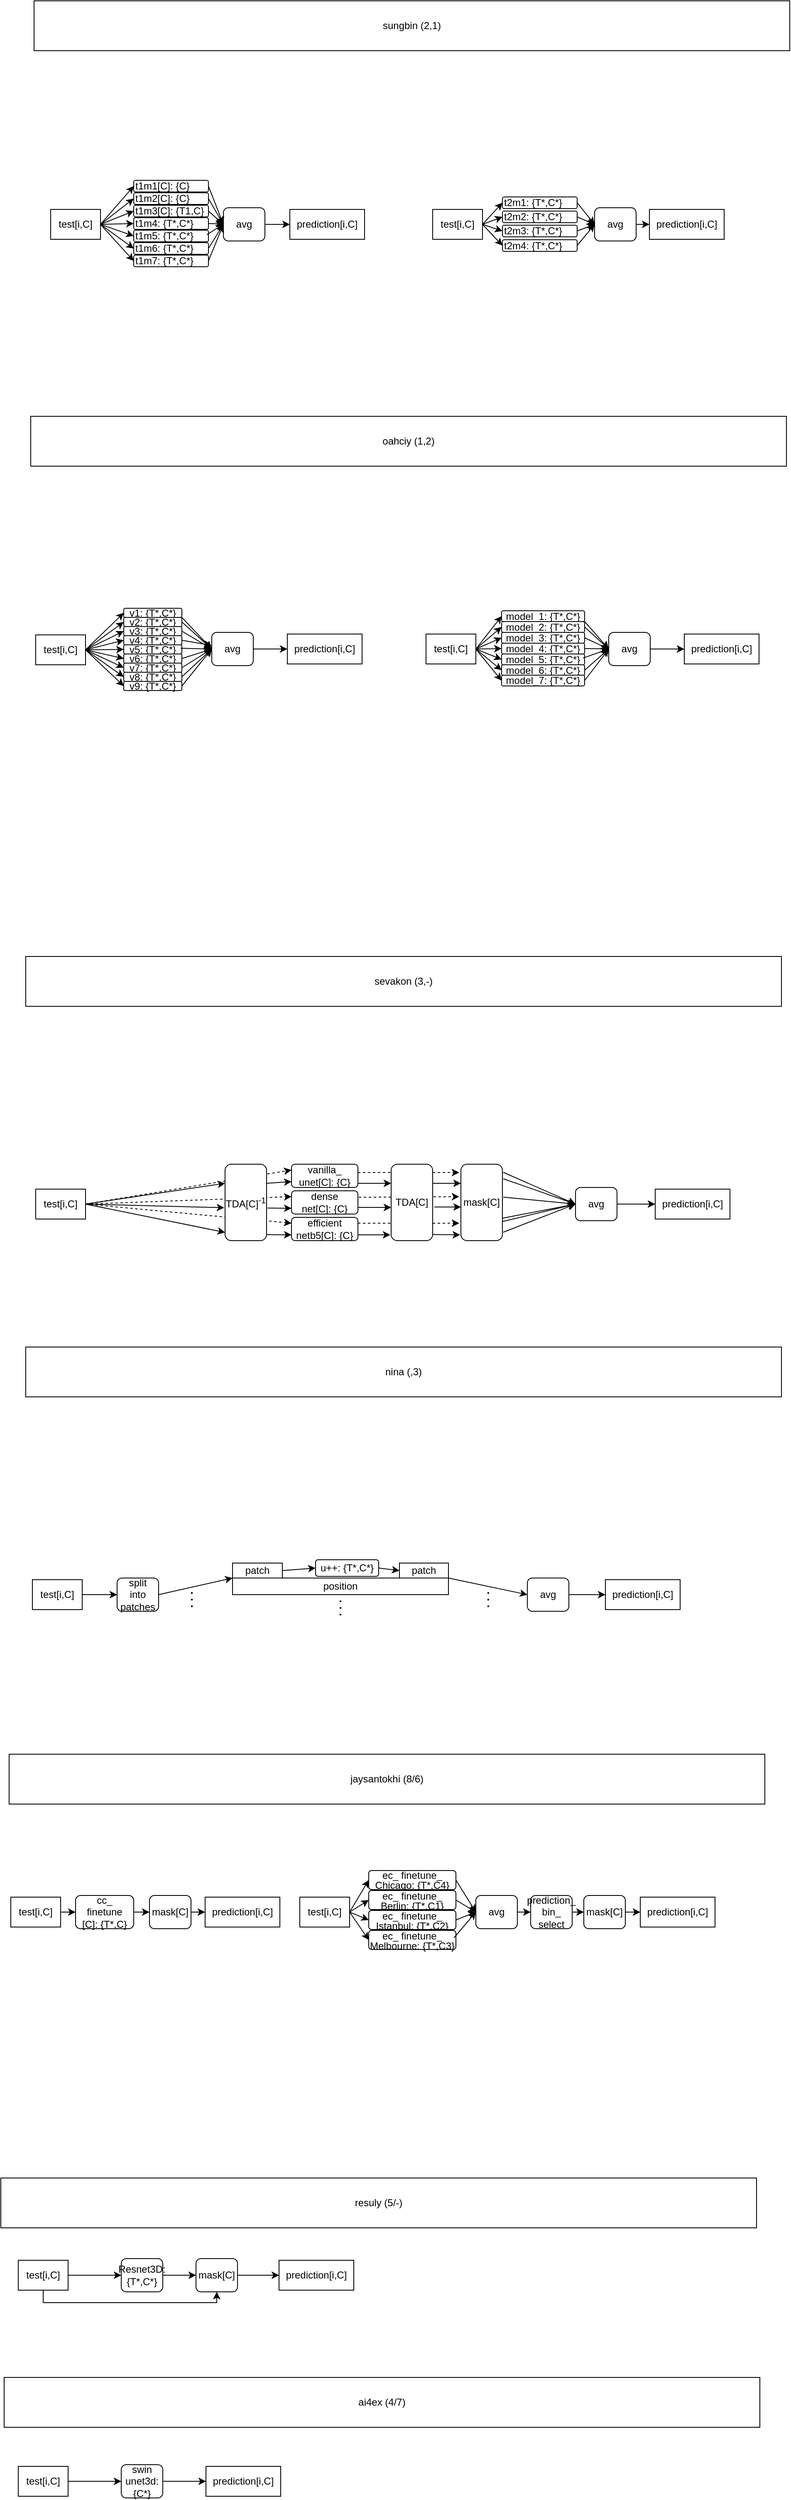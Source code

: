 <mxfile version="16.5.1" type="device"><diagram id="5BqouQvPpsn0IaluX6ma" name="Page-1"><mxGraphModel dx="760" dy="707" grid="1" gridSize="10" guides="1" tooltips="1" connect="1" arrows="1" fold="1" page="1" pageScale="1" pageWidth="850" pageHeight="1100" math="0" shadow="0"><root><mxCell id="0"/><mxCell id="1" parent="0"/><mxCell id="-0oneXlIM5gQHr3rt9AP-182" value="" style="endArrow=classic;html=1;rounded=0;dashed=1;" parent="1" edge="1"><mxGeometry width="50" height="50" relative="1" as="geometry"><mxPoint x="400" y="1450" as="sourcePoint"/><mxPoint x="552" y="1450" as="targetPoint"/></mxGeometry></mxCell><mxCell id="-0oneXlIM5gQHr3rt9AP-186" value="" style="endArrow=classic;html=1;rounded=0;exitX=1;exitY=0.25;exitDx=0;exitDy=0;dashed=1;" parent="1" source="-0oneXlIM5gQHr3rt9AP-117" edge="1"><mxGeometry width="50" height="50" relative="1" as="geometry"><mxPoint x="531.464" y="1508.15" as="sourcePoint"/><mxPoint x="552" y="1511" as="targetPoint"/></mxGeometry></mxCell><mxCell id="-0oneXlIM5gQHr3rt9AP-184" value="" style="endArrow=classic;html=1;rounded=0;exitX=1;exitY=0.25;exitDx=0;exitDy=0;dashed=1;entryX=-0.06;entryY=0.425;entryDx=0;entryDy=0;entryPerimeter=0;" parent="1" edge="1"><mxGeometry width="50" height="50" relative="1" as="geometry"><mxPoint x="401" y="1480" as="sourcePoint"/><mxPoint x="552" y="1479.1" as="targetPoint"/></mxGeometry></mxCell><mxCell id="-0oneXlIM5gQHr3rt9AP-1" value="t1m1[C]: {C}" style="rounded=1;whiteSpace=wrap;html=1;align=left;" parent="1" vertex="1"><mxGeometry x="160" y="256" width="90" height="14" as="geometry"/></mxCell><mxCell id="-0oneXlIM5gQHr3rt9AP-2" value="t1m2[C]: {C}" style="rounded=1;whiteSpace=wrap;html=1;align=left;" parent="1" vertex="1"><mxGeometry x="160" y="271" width="90" height="14" as="geometry"/></mxCell><mxCell id="-0oneXlIM5gQHr3rt9AP-3" value="t1m3[C]: {T1,C}" style="rounded=1;whiteSpace=wrap;html=1;align=left;" parent="1" vertex="1"><mxGeometry x="160" y="286" width="90" height="14" as="geometry"/></mxCell><mxCell id="-0oneXlIM5gQHr3rt9AP-4" value="t1m4: {T*,C*}" style="rounded=1;whiteSpace=wrap;html=1;align=left;" parent="1" vertex="1"><mxGeometry x="160" y="301" width="90" height="14" as="geometry"/></mxCell><mxCell id="-0oneXlIM5gQHr3rt9AP-5" value="t1m5: {T*,C*}" style="rounded=1;whiteSpace=wrap;html=1;align=left;" parent="1" vertex="1"><mxGeometry x="160" y="316" width="90" height="14" as="geometry"/></mxCell><mxCell id="-0oneXlIM5gQHr3rt9AP-7" value="t1m6: {T*,C*}" style="rounded=1;whiteSpace=wrap;html=1;align=left;" parent="1" vertex="1"><mxGeometry x="160" y="331" width="90" height="14" as="geometry"/></mxCell><mxCell id="-0oneXlIM5gQHr3rt9AP-8" value="t1m7: {T*,C*}" style="rounded=1;whiteSpace=wrap;html=1;align=left;" parent="1" vertex="1"><mxGeometry x="160" y="346" width="90" height="14" as="geometry"/></mxCell><mxCell id="-0oneXlIM5gQHr3rt9AP-9" value="test[i,C]" style="rounded=0;whiteSpace=wrap;html=1;" parent="1" vertex="1"><mxGeometry x="60" y="291" width="60" height="36" as="geometry"/></mxCell><mxCell id="-0oneXlIM5gQHr3rt9AP-10" value="avg" style="rounded=1;whiteSpace=wrap;html=1;" parent="1" vertex="1"><mxGeometry x="268" y="289" width="50" height="40" as="geometry"/></mxCell><mxCell id="-0oneXlIM5gQHr3rt9AP-11" value="prediction[i,C]" style="rounded=0;whiteSpace=wrap;html=1;" parent="1" vertex="1"><mxGeometry x="348" y="291" width="90" height="36" as="geometry"/></mxCell><mxCell id="-0oneXlIM5gQHr3rt9AP-12" value="" style="endArrow=classic;html=1;rounded=0;entryX=0;entryY=0.5;entryDx=0;entryDy=0;exitX=1;exitY=0.5;exitDx=0;exitDy=0;" parent="1" source="-0oneXlIM5gQHr3rt9AP-9" target="-0oneXlIM5gQHr3rt9AP-1" edge="1"><mxGeometry width="50" height="50" relative="1" as="geometry"><mxPoint x="100" y="310" as="sourcePoint"/><mxPoint x="150" y="130" as="targetPoint"/></mxGeometry></mxCell><mxCell id="-0oneXlIM5gQHr3rt9AP-13" value="" style="endArrow=classic;html=1;rounded=0;entryX=0;entryY=0.5;entryDx=0;entryDy=0;exitX=1;exitY=0.5;exitDx=0;exitDy=0;" parent="1" source="-0oneXlIM5gQHr3rt9AP-9" target="-0oneXlIM5gQHr3rt9AP-2" edge="1"><mxGeometry width="50" height="50" relative="1" as="geometry"><mxPoint x="108" y="300" as="sourcePoint"/><mxPoint x="170" y="145" as="targetPoint"/></mxGeometry></mxCell><mxCell id="-0oneXlIM5gQHr3rt9AP-15" value="" style="endArrow=classic;html=1;rounded=0;exitX=1;exitY=0.5;exitDx=0;exitDy=0;entryX=0;entryY=0.5;entryDx=0;entryDy=0;align=left;" parent="1" source="-0oneXlIM5gQHr3rt9AP-1" target="-0oneXlIM5gQHr3rt9AP-10" edge="1"><mxGeometry width="50" height="50" relative="1" as="geometry"><mxPoint x="278.0" y="270" as="sourcePoint"/><mxPoint x="198" y="145" as="targetPoint"/></mxGeometry></mxCell><mxCell id="-0oneXlIM5gQHr3rt9AP-16" value="" style="endArrow=classic;html=1;rounded=0;exitX=1;exitY=0.5;exitDx=0;exitDy=0;entryX=0;entryY=0.5;entryDx=0;entryDy=0;" parent="1" source="-0oneXlIM5gQHr3rt9AP-10" target="-0oneXlIM5gQHr3rt9AP-11" edge="1"><mxGeometry width="50" height="50" relative="1" as="geometry"><mxPoint x="240.678" y="162.678" as="sourcePoint"/><mxPoint x="302.847" y="302.155" as="targetPoint"/></mxGeometry></mxCell><mxCell id="-0oneXlIM5gQHr3rt9AP-17" value="" style="endArrow=classic;html=1;rounded=0;entryX=0;entryY=0.5;entryDx=0;entryDy=0;exitX=1;exitY=0.5;exitDx=0;exitDy=0;" parent="1" source="-0oneXlIM5gQHr3rt9AP-9" target="-0oneXlIM5gQHr3rt9AP-3" edge="1"><mxGeometry width="50" height="50" relative="1" as="geometry"><mxPoint x="100" y="310" as="sourcePoint"/><mxPoint x="164" y="269" as="targetPoint"/></mxGeometry></mxCell><mxCell id="-0oneXlIM5gQHr3rt9AP-18" value="" style="endArrow=classic;html=1;rounded=0;entryX=0;entryY=0.5;entryDx=0;entryDy=0;exitX=1;exitY=0.5;exitDx=0;exitDy=0;" parent="1" source="-0oneXlIM5gQHr3rt9AP-9" target="-0oneXlIM5gQHr3rt9AP-4" edge="1"><mxGeometry width="50" height="50" relative="1" as="geometry"><mxPoint x="116" y="330" as="sourcePoint"/><mxPoint x="180" y="215" as="targetPoint"/></mxGeometry></mxCell><mxCell id="-0oneXlIM5gQHr3rt9AP-19" value="" style="endArrow=classic;html=1;rounded=0;entryX=0;entryY=0.5;entryDx=0;entryDy=0;exitX=1;exitY=0.5;exitDx=0;exitDy=0;" parent="1" source="-0oneXlIM5gQHr3rt9AP-9" target="-0oneXlIM5gQHr3rt9AP-5" edge="1"><mxGeometry width="50" height="50" relative="1" as="geometry"><mxPoint x="106" y="320" as="sourcePoint"/><mxPoint x="170" y="325" as="targetPoint"/></mxGeometry></mxCell><mxCell id="-0oneXlIM5gQHr3rt9AP-20" value="t2m1: {T*,C*}" style="rounded=1;whiteSpace=wrap;html=1;align=left;" parent="1" vertex="1"><mxGeometry x="604" y="276" width="90" height="14" as="geometry"/></mxCell><mxCell id="-0oneXlIM5gQHr3rt9AP-21" value="t2m2: {T*,C*}" style="rounded=1;whiteSpace=wrap;html=1;align=left;" parent="1" vertex="1"><mxGeometry x="604" y="293" width="90" height="14" as="geometry"/></mxCell><mxCell id="-0oneXlIM5gQHr3rt9AP-22" value="t2m3: {T*,C*}" style="rounded=1;whiteSpace=wrap;html=1;align=left;" parent="1" vertex="1"><mxGeometry x="604" y="310" width="90" height="14" as="geometry"/></mxCell><mxCell id="-0oneXlIM5gQHr3rt9AP-23" value="t2m4: {T*,C*}" style="rounded=1;whiteSpace=wrap;html=1;align=left;" parent="1" vertex="1"><mxGeometry x="604" y="327.5" width="90" height="14" as="geometry"/></mxCell><mxCell id="-0oneXlIM5gQHr3rt9AP-27" value="test[i,C]" style="rounded=0;whiteSpace=wrap;html=1;" parent="1" vertex="1"><mxGeometry x="520" y="291" width="60" height="36" as="geometry"/></mxCell><mxCell id="-0oneXlIM5gQHr3rt9AP-28" value="avg" style="rounded=1;whiteSpace=wrap;html=1;" parent="1" vertex="1"><mxGeometry x="715" y="289" width="50" height="40" as="geometry"/></mxCell><mxCell id="-0oneXlIM5gQHr3rt9AP-29" value="prediction[i,C]" style="rounded=0;whiteSpace=wrap;html=1;" parent="1" vertex="1"><mxGeometry x="781" y="291" width="90" height="36" as="geometry"/></mxCell><mxCell id="-0oneXlIM5gQHr3rt9AP-30" value="" style="endArrow=classic;html=1;rounded=0;entryX=0;entryY=0.5;entryDx=0;entryDy=0;exitX=1;exitY=0.5;exitDx=0;exitDy=0;" parent="1" source="-0oneXlIM5gQHr3rt9AP-27" target="-0oneXlIM5gQHr3rt9AP-20" edge="1"><mxGeometry width="50" height="50" relative="1" as="geometry"><mxPoint x="544" y="310" as="sourcePoint"/><mxPoint x="594" y="130" as="targetPoint"/></mxGeometry></mxCell><mxCell id="-0oneXlIM5gQHr3rt9AP-31" value="" style="endArrow=classic;html=1;rounded=0;entryX=0;entryY=0.5;entryDx=0;entryDy=0;exitX=1;exitY=0.5;exitDx=0;exitDy=0;" parent="1" source="-0oneXlIM5gQHr3rt9AP-27" target="-0oneXlIM5gQHr3rt9AP-21" edge="1"><mxGeometry width="50" height="50" relative="1" as="geometry"><mxPoint x="552" y="300" as="sourcePoint"/><mxPoint x="614" y="145" as="targetPoint"/></mxGeometry></mxCell><mxCell id="-0oneXlIM5gQHr3rt9AP-32" value="" style="endArrow=classic;html=1;rounded=0;exitX=1;exitY=0.5;exitDx=0;exitDy=0;entryX=0;entryY=0.5;entryDx=0;entryDy=0;" parent="1" source="-0oneXlIM5gQHr3rt9AP-20" target="-0oneXlIM5gQHr3rt9AP-28" edge="1"><mxGeometry width="50" height="50" relative="1" as="geometry"><mxPoint x="550" y="320" as="sourcePoint"/><mxPoint x="614" y="145" as="targetPoint"/></mxGeometry></mxCell><mxCell id="-0oneXlIM5gQHr3rt9AP-33" value="" style="endArrow=classic;html=1;rounded=0;exitX=1;exitY=0.5;exitDx=0;exitDy=0;entryX=0;entryY=0.5;entryDx=0;entryDy=0;" parent="1" source="-0oneXlIM5gQHr3rt9AP-28" target="-0oneXlIM5gQHr3rt9AP-29" edge="1"><mxGeometry width="50" height="50" relative="1" as="geometry"><mxPoint x="656.678" y="162.678" as="sourcePoint"/><mxPoint x="718.847" y="302.155" as="targetPoint"/></mxGeometry></mxCell><mxCell id="-0oneXlIM5gQHr3rt9AP-34" value="" style="endArrow=classic;html=1;rounded=0;entryX=0;entryY=0.5;entryDx=0;entryDy=0;exitX=1;exitY=0.5;exitDx=0;exitDy=0;" parent="1" source="-0oneXlIM5gQHr3rt9AP-27" target="-0oneXlIM5gQHr3rt9AP-22" edge="1"><mxGeometry width="50" height="50" relative="1" as="geometry"><mxPoint x="544" y="310" as="sourcePoint"/><mxPoint x="608" y="269" as="targetPoint"/></mxGeometry></mxCell><mxCell id="-0oneXlIM5gQHr3rt9AP-35" value="" style="endArrow=classic;html=1;rounded=0;entryX=0;entryY=0.5;entryDx=0;entryDy=0;exitX=1;exitY=0.5;exitDx=0;exitDy=0;" parent="1" source="-0oneXlIM5gQHr3rt9AP-27" target="-0oneXlIM5gQHr3rt9AP-23" edge="1"><mxGeometry width="50" height="50" relative="1" as="geometry"><mxPoint x="560" y="330" as="sourcePoint"/><mxPoint x="624" y="215" as="targetPoint"/></mxGeometry></mxCell><mxCell id="-0oneXlIM5gQHr3rt9AP-37" value="" style="endArrow=classic;html=1;rounded=0;exitX=1;exitY=0.5;exitDx=0;exitDy=0;entryX=0;entryY=0.5;entryDx=0;entryDy=0;align=left;" parent="1" source="-0oneXlIM5gQHr3rt9AP-2" target="-0oneXlIM5gQHr3rt9AP-10" edge="1"><mxGeometry width="50" height="50" relative="1" as="geometry"><mxPoint x="220" y="200" as="sourcePoint"/><mxPoint x="274.847" y="302.155" as="targetPoint"/></mxGeometry></mxCell><mxCell id="-0oneXlIM5gQHr3rt9AP-40" value="sungbin (2,1)" style="rounded=0;whiteSpace=wrap;html=1;" parent="1" vertex="1"><mxGeometry x="40" y="40" width="910" height="60" as="geometry"/></mxCell><mxCell id="-0oneXlIM5gQHr3rt9AP-41" value="oahciy (1,2)" style="rounded=0;whiteSpace=wrap;html=1;" parent="1" vertex="1"><mxGeometry x="36" y="540" width="910" height="60" as="geometry"/></mxCell><mxCell id="-0oneXlIM5gQHr3rt9AP-42" value="" style="endArrow=classic;html=1;rounded=0;exitX=1;exitY=0.5;exitDx=0;exitDy=0;entryX=0;entryY=0.5;entryDx=0;entryDy=0;align=left;" parent="1" source="-0oneXlIM5gQHr3rt9AP-3" target="-0oneXlIM5gQHr3rt9AP-10" edge="1"><mxGeometry width="50" height="50" relative="1" as="geometry"><mxPoint x="220" y="205" as="sourcePoint"/><mxPoint x="260" y="325" as="targetPoint"/></mxGeometry></mxCell><mxCell id="-0oneXlIM5gQHr3rt9AP-43" value="" style="endArrow=classic;html=1;rounded=0;exitX=1;exitY=0.5;exitDx=0;exitDy=0;align=left;" parent="1" source="-0oneXlIM5gQHr3rt9AP-4" target="-0oneXlIM5gQHr3rt9AP-10" edge="1"><mxGeometry width="50" height="50" relative="1" as="geometry"><mxPoint x="220" y="265" as="sourcePoint"/><mxPoint x="257" y="318" as="targetPoint"/></mxGeometry></mxCell><mxCell id="-0oneXlIM5gQHr3rt9AP-44" value="" style="endArrow=classic;html=1;rounded=0;exitX=0.98;exitY=0.38;exitDx=0;exitDy=0;exitPerimeter=0;entryX=0;entryY=0.5;entryDx=0;entryDy=0;align=left;" parent="1" source="-0oneXlIM5gQHr3rt9AP-5" target="-0oneXlIM5gQHr3rt9AP-10" edge="1"><mxGeometry width="50" height="50" relative="1" as="geometry"><mxPoint x="220" y="325" as="sourcePoint"/><mxPoint x="260" y="325" as="targetPoint"/></mxGeometry></mxCell><mxCell id="-0oneXlIM5gQHr3rt9AP-45" value="" style="endArrow=classic;html=1;rounded=0;exitX=1;exitY=0.5;exitDx=0;exitDy=0;entryX=0;entryY=0.5;entryDx=0;entryDy=0;align=left;" parent="1" source="-0oneXlIM5gQHr3rt9AP-7" target="-0oneXlIM5gQHr3rt9AP-10" edge="1"><mxGeometry width="50" height="50" relative="1" as="geometry"><mxPoint x="219" y="379" as="sourcePoint"/><mxPoint x="260" y="325" as="targetPoint"/></mxGeometry></mxCell><mxCell id="-0oneXlIM5gQHr3rt9AP-46" value="" style="endArrow=classic;html=1;rounded=0;exitX=1;exitY=0.5;exitDx=0;exitDy=0;entryX=0;entryY=0.5;entryDx=0;entryDy=0;align=left;" parent="1" source="-0oneXlIM5gQHr3rt9AP-8" target="-0oneXlIM5gQHr3rt9AP-10" edge="1"><mxGeometry width="50" height="50" relative="1" as="geometry"><mxPoint x="220" y="445" as="sourcePoint"/><mxPoint x="260" y="325" as="targetPoint"/></mxGeometry></mxCell><mxCell id="-0oneXlIM5gQHr3rt9AP-47" value="" style="endArrow=classic;html=1;rounded=0;exitX=1;exitY=0.5;exitDx=0;exitDy=0;entryX=0;entryY=0.5;entryDx=0;entryDy=0;" parent="1" source="-0oneXlIM5gQHr3rt9AP-23" target="-0oneXlIM5gQHr3rt9AP-28" edge="1"><mxGeometry width="50" height="50" relative="1" as="geometry"><mxPoint x="220" y="505" as="sourcePoint"/><mxPoint x="260" y="325" as="targetPoint"/></mxGeometry></mxCell><mxCell id="-0oneXlIM5gQHr3rt9AP-48" value="" style="endArrow=classic;html=1;rounded=0;exitX=1;exitY=0.5;exitDx=0;exitDy=0;entryX=0;entryY=0.5;entryDx=0;entryDy=0;" parent="1" source="-0oneXlIM5gQHr3rt9AP-22" target="-0oneXlIM5gQHr3rt9AP-28" edge="1"><mxGeometry width="50" height="50" relative="1" as="geometry"><mxPoint x="664" y="325" as="sourcePoint"/><mxPoint x="704" y="325" as="targetPoint"/></mxGeometry></mxCell><mxCell id="-0oneXlIM5gQHr3rt9AP-49" value="" style="endArrow=classic;html=1;rounded=0;exitX=1;exitY=0.5;exitDx=0;exitDy=0;entryX=0;entryY=0.5;entryDx=0;entryDy=0;" parent="1" source="-0oneXlIM5gQHr3rt9AP-21" target="-0oneXlIM5gQHr3rt9AP-28" edge="1"><mxGeometry width="50" height="50" relative="1" as="geometry"><mxPoint x="656.678" y="162.678" as="sourcePoint"/><mxPoint x="704" y="325" as="targetPoint"/></mxGeometry></mxCell><mxCell id="-0oneXlIM5gQHr3rt9AP-50" value="" style="endArrow=classic;html=1;rounded=0;entryX=0;entryY=0.5;entryDx=0;entryDy=0;exitX=1;exitY=0.5;exitDx=0;exitDy=0;" parent="1" source="-0oneXlIM5gQHr3rt9AP-9" target="-0oneXlIM5gQHr3rt9AP-7" edge="1"><mxGeometry width="50" height="50" relative="1" as="geometry"><mxPoint x="106" y="320" as="sourcePoint"/><mxPoint x="170" y="385" as="targetPoint"/></mxGeometry></mxCell><mxCell id="-0oneXlIM5gQHr3rt9AP-51" value="" style="endArrow=classic;html=1;rounded=0;entryX=0;entryY=0.5;entryDx=0;entryDy=0;exitX=1;exitY=0.5;exitDx=0;exitDy=0;" parent="1" source="-0oneXlIM5gQHr3rt9AP-9" target="-0oneXlIM5gQHr3rt9AP-8" edge="1"><mxGeometry width="50" height="50" relative="1" as="geometry"><mxPoint x="106" y="320" as="sourcePoint"/><mxPoint x="170" y="445" as="targetPoint"/></mxGeometry></mxCell><mxCell id="-0oneXlIM5gQHr3rt9AP-52" value="v1: {T*,C*}" style="rounded=1;whiteSpace=wrap;html=1;" parent="1" vertex="1"><mxGeometry x="148" y="771" width="70" height="11" as="geometry"/></mxCell><mxCell id="-0oneXlIM5gQHr3rt9AP-53" value="v2: {T*,C*}" style="rounded=1;whiteSpace=wrap;html=1;" parent="1" vertex="1"><mxGeometry x="148" y="782" width="70" height="11" as="geometry"/></mxCell><mxCell id="-0oneXlIM5gQHr3rt9AP-54" value="v3: {T*,C*}" style="rounded=1;whiteSpace=wrap;html=1;" parent="1" vertex="1"><mxGeometry x="148" y="793" width="70" height="11" as="geometry"/></mxCell><mxCell id="-0oneXlIM5gQHr3rt9AP-55" value="v4: {T*,C*}" style="rounded=1;whiteSpace=wrap;html=1;" parent="1" vertex="1"><mxGeometry x="148" y="804" width="70" height="11" as="geometry"/></mxCell><mxCell id="-0oneXlIM5gQHr3rt9AP-56" value="v5: {T*,C*}" style="rounded=1;whiteSpace=wrap;html=1;" parent="1" vertex="1"><mxGeometry x="148" y="815" width="70" height="11" as="geometry"/></mxCell><mxCell id="-0oneXlIM5gQHr3rt9AP-57" value="v6: {T*,C*}" style="rounded=1;whiteSpace=wrap;html=1;" parent="1" vertex="1"><mxGeometry x="148" y="826" width="70" height="11" as="geometry"/></mxCell><mxCell id="-0oneXlIM5gQHr3rt9AP-58" value="v7: {T*,C*}" style="rounded=1;whiteSpace=wrap;html=1;" parent="1" vertex="1"><mxGeometry x="148" y="837" width="70" height="11" as="geometry"/></mxCell><mxCell id="-0oneXlIM5gQHr3rt9AP-59" value="test[i,C]" style="rounded=0;whiteSpace=wrap;html=1;" parent="1" vertex="1"><mxGeometry x="42" y="803" width="60" height="36" as="geometry"/></mxCell><mxCell id="-0oneXlIM5gQHr3rt9AP-60" value="avg" style="rounded=1;whiteSpace=wrap;html=1;" parent="1" vertex="1"><mxGeometry x="254" y="800" width="50" height="40" as="geometry"/></mxCell><mxCell id="-0oneXlIM5gQHr3rt9AP-61" value="prediction[i,C]" style="rounded=0;whiteSpace=wrap;html=1;" parent="1" vertex="1"><mxGeometry x="345" y="802" width="90" height="36" as="geometry"/></mxCell><mxCell id="-0oneXlIM5gQHr3rt9AP-62" value="" style="endArrow=classic;html=1;rounded=0;entryX=0;entryY=0.5;entryDx=0;entryDy=0;exitX=1;exitY=0.5;exitDx=0;exitDy=0;" parent="1" source="-0oneXlIM5gQHr3rt9AP-59" target="-0oneXlIM5gQHr3rt9AP-52" edge="1"><mxGeometry width="50" height="50" relative="1" as="geometry"><mxPoint x="104" y="815" as="sourcePoint"/><mxPoint x="154" y="635" as="targetPoint"/></mxGeometry></mxCell><mxCell id="-0oneXlIM5gQHr3rt9AP-63" value="" style="endArrow=classic;html=1;rounded=0;entryX=0;entryY=0.5;entryDx=0;entryDy=0;exitX=1;exitY=0.5;exitDx=0;exitDy=0;" parent="1" source="-0oneXlIM5gQHr3rt9AP-59" target="-0oneXlIM5gQHr3rt9AP-53" edge="1"><mxGeometry width="50" height="50" relative="1" as="geometry"><mxPoint x="112" y="805" as="sourcePoint"/><mxPoint x="174" y="650" as="targetPoint"/></mxGeometry></mxCell><mxCell id="-0oneXlIM5gQHr3rt9AP-64" value="" style="endArrow=classic;html=1;rounded=0;exitX=1;exitY=1;exitDx=0;exitDy=0;entryX=0;entryY=0.5;entryDx=0;entryDy=0;" parent="1" source="-0oneXlIM5gQHr3rt9AP-52" target="-0oneXlIM5gQHr3rt9AP-60" edge="1"><mxGeometry width="50" height="50" relative="1" as="geometry"><mxPoint x="110" y="825" as="sourcePoint"/><mxPoint x="174" y="650" as="targetPoint"/></mxGeometry></mxCell><mxCell id="-0oneXlIM5gQHr3rt9AP-65" value="" style="endArrow=classic;html=1;rounded=0;exitX=1;exitY=0.5;exitDx=0;exitDy=0;entryX=0;entryY=0.5;entryDx=0;entryDy=0;" parent="1" source="-0oneXlIM5gQHr3rt9AP-60" target="-0oneXlIM5gQHr3rt9AP-61" edge="1"><mxGeometry width="50" height="50" relative="1" as="geometry"><mxPoint x="216.678" y="667.678" as="sourcePoint"/><mxPoint x="278.847" y="807.155" as="targetPoint"/></mxGeometry></mxCell><mxCell id="-0oneXlIM5gQHr3rt9AP-66" value="" style="endArrow=classic;html=1;rounded=0;entryX=0;entryY=0.5;entryDx=0;entryDy=0;exitX=1;exitY=0.5;exitDx=0;exitDy=0;" parent="1" source="-0oneXlIM5gQHr3rt9AP-59" target="-0oneXlIM5gQHr3rt9AP-54" edge="1"><mxGeometry width="50" height="50" relative="1" as="geometry"><mxPoint x="104" y="815" as="sourcePoint"/><mxPoint x="168" y="774" as="targetPoint"/></mxGeometry></mxCell><mxCell id="-0oneXlIM5gQHr3rt9AP-67" value="" style="endArrow=classic;html=1;rounded=0;entryX=0;entryY=0.5;entryDx=0;entryDy=0;exitX=1;exitY=0.5;exitDx=0;exitDy=0;" parent="1" source="-0oneXlIM5gQHr3rt9AP-59" target="-0oneXlIM5gQHr3rt9AP-55" edge="1"><mxGeometry width="50" height="50" relative="1" as="geometry"><mxPoint x="120" y="835" as="sourcePoint"/><mxPoint x="184" y="720" as="targetPoint"/></mxGeometry></mxCell><mxCell id="-0oneXlIM5gQHr3rt9AP-68" value="" style="endArrow=classic;html=1;rounded=0;entryX=0;entryY=0.5;entryDx=0;entryDy=0;exitX=1;exitY=0.5;exitDx=0;exitDy=0;" parent="1" source="-0oneXlIM5gQHr3rt9AP-59" target="-0oneXlIM5gQHr3rt9AP-56" edge="1"><mxGeometry width="50" height="50" relative="1" as="geometry"><mxPoint x="110" y="825" as="sourcePoint"/><mxPoint x="174" y="830" as="targetPoint"/></mxGeometry></mxCell><mxCell id="-0oneXlIM5gQHr3rt9AP-69" value="" style="endArrow=classic;html=1;rounded=0;exitX=1;exitY=0.5;exitDx=0;exitDy=0;entryX=0;entryY=0.5;entryDx=0;entryDy=0;" parent="1" source="-0oneXlIM5gQHr3rt9AP-53" target="-0oneXlIM5gQHr3rt9AP-60" edge="1"><mxGeometry width="50" height="50" relative="1" as="geometry"><mxPoint x="224" y="705" as="sourcePoint"/><mxPoint x="278.847" y="807.155" as="targetPoint"/></mxGeometry></mxCell><mxCell id="-0oneXlIM5gQHr3rt9AP-70" value="" style="endArrow=classic;html=1;rounded=0;exitX=1;exitY=0.5;exitDx=0;exitDy=0;entryX=0;entryY=0.5;entryDx=0;entryDy=0;" parent="1" source="-0oneXlIM5gQHr3rt9AP-54" target="-0oneXlIM5gQHr3rt9AP-60" edge="1"><mxGeometry width="50" height="50" relative="1" as="geometry"><mxPoint x="224" y="710" as="sourcePoint"/><mxPoint x="264" y="830" as="targetPoint"/></mxGeometry></mxCell><mxCell id="-0oneXlIM5gQHr3rt9AP-71" value="" style="endArrow=classic;html=1;rounded=0;exitX=1;exitY=0.5;exitDx=0;exitDy=0;" parent="1" source="-0oneXlIM5gQHr3rt9AP-55" target="-0oneXlIM5gQHr3rt9AP-60" edge="1"><mxGeometry width="50" height="50" relative="1" as="geometry"><mxPoint x="224" y="770" as="sourcePoint"/><mxPoint x="261" y="823" as="targetPoint"/></mxGeometry></mxCell><mxCell id="-0oneXlIM5gQHr3rt9AP-72" value="" style="endArrow=classic;html=1;rounded=0;exitX=0.98;exitY=0.38;exitDx=0;exitDy=0;exitPerimeter=0;entryX=0;entryY=0.5;entryDx=0;entryDy=0;" parent="1" source="-0oneXlIM5gQHr3rt9AP-56" target="-0oneXlIM5gQHr3rt9AP-60" edge="1"><mxGeometry width="50" height="50" relative="1" as="geometry"><mxPoint x="224" y="830" as="sourcePoint"/><mxPoint x="264" y="830" as="targetPoint"/></mxGeometry></mxCell><mxCell id="-0oneXlIM5gQHr3rt9AP-73" value="" style="endArrow=classic;html=1;rounded=0;exitX=1;exitY=0.5;exitDx=0;exitDy=0;entryX=0;entryY=0.5;entryDx=0;entryDy=0;" parent="1" source="-0oneXlIM5gQHr3rt9AP-57" target="-0oneXlIM5gQHr3rt9AP-60" edge="1"><mxGeometry width="50" height="50" relative="1" as="geometry"><mxPoint x="223" y="884" as="sourcePoint"/><mxPoint x="264" y="830" as="targetPoint"/></mxGeometry></mxCell><mxCell id="-0oneXlIM5gQHr3rt9AP-74" value="" style="endArrow=classic;html=1;rounded=0;exitX=1;exitY=0.5;exitDx=0;exitDy=0;entryX=0;entryY=0.5;entryDx=0;entryDy=0;" parent="1" source="-0oneXlIM5gQHr3rt9AP-58" target="-0oneXlIM5gQHr3rt9AP-60" edge="1"><mxGeometry width="50" height="50" relative="1" as="geometry"><mxPoint x="224" y="950" as="sourcePoint"/><mxPoint x="264" y="830" as="targetPoint"/></mxGeometry></mxCell><mxCell id="-0oneXlIM5gQHr3rt9AP-75" value="" style="endArrow=classic;html=1;rounded=0;entryX=0;entryY=0.5;entryDx=0;entryDy=0;exitX=1;exitY=0.5;exitDx=0;exitDy=0;" parent="1" source="-0oneXlIM5gQHr3rt9AP-59" target="-0oneXlIM5gQHr3rt9AP-57" edge="1"><mxGeometry width="50" height="50" relative="1" as="geometry"><mxPoint x="110" y="825" as="sourcePoint"/><mxPoint x="174" y="890" as="targetPoint"/></mxGeometry></mxCell><mxCell id="-0oneXlIM5gQHr3rt9AP-76" value="" style="endArrow=classic;html=1;rounded=0;entryX=0;entryY=0.5;entryDx=0;entryDy=0;exitX=1;exitY=0.5;exitDx=0;exitDy=0;" parent="1" source="-0oneXlIM5gQHr3rt9AP-59" target="-0oneXlIM5gQHr3rt9AP-58" edge="1"><mxGeometry width="50" height="50" relative="1" as="geometry"><mxPoint x="110" y="825" as="sourcePoint"/><mxPoint x="174" y="950" as="targetPoint"/></mxGeometry></mxCell><mxCell id="-0oneXlIM5gQHr3rt9AP-77" value="v8: {T*,C*}" style="rounded=1;whiteSpace=wrap;html=1;" parent="1" vertex="1"><mxGeometry x="148" y="848" width="70" height="11" as="geometry"/></mxCell><mxCell id="-0oneXlIM5gQHr3rt9AP-78" value="v9: {T*,C*}" style="rounded=1;whiteSpace=wrap;html=1;" parent="1" vertex="1"><mxGeometry x="148" y="859" width="70" height="11" as="geometry"/></mxCell><mxCell id="-0oneXlIM5gQHr3rt9AP-79" value="" style="endArrow=classic;html=1;rounded=0;exitX=1;exitY=0.5;exitDx=0;exitDy=0;entryX=0;entryY=0.5;entryDx=0;entryDy=0;" parent="1" source="-0oneXlIM5gQHr3rt9AP-77" target="-0oneXlIM5gQHr3rt9AP-60" edge="1"><mxGeometry width="50" height="50" relative="1" as="geometry"><mxPoint x="223" y="1004" as="sourcePoint"/><mxPoint x="254" y="940" as="targetPoint"/></mxGeometry></mxCell><mxCell id="-0oneXlIM5gQHr3rt9AP-80" value="" style="endArrow=classic;html=1;rounded=0;exitX=1;exitY=0.5;exitDx=0;exitDy=0;entryX=0;entryY=0.5;entryDx=0;entryDy=0;" parent="1" source="-0oneXlIM5gQHr3rt9AP-78" target="-0oneXlIM5gQHr3rt9AP-60" edge="1"><mxGeometry width="50" height="50" relative="1" as="geometry"><mxPoint x="224" y="1070" as="sourcePoint"/><mxPoint x="254" y="940" as="targetPoint"/></mxGeometry></mxCell><mxCell id="-0oneXlIM5gQHr3rt9AP-81" value="" style="endArrow=classic;html=1;rounded=0;entryX=0;entryY=0.5;entryDx=0;entryDy=0;exitX=1;exitY=0.5;exitDx=0;exitDy=0;" parent="1" source="-0oneXlIM5gQHr3rt9AP-59" target="-0oneXlIM5gQHr3rt9AP-77" edge="1"><mxGeometry width="50" height="50" relative="1" as="geometry"><mxPoint x="100" y="935" as="sourcePoint"/><mxPoint x="174" y="1010" as="targetPoint"/></mxGeometry></mxCell><mxCell id="-0oneXlIM5gQHr3rt9AP-82" value="" style="endArrow=classic;html=1;rounded=0;entryX=0;entryY=0.5;entryDx=0;entryDy=0;exitX=1;exitY=0.5;exitDx=0;exitDy=0;" parent="1" source="-0oneXlIM5gQHr3rt9AP-59" target="-0oneXlIM5gQHr3rt9AP-78" edge="1"><mxGeometry width="50" height="50" relative="1" as="geometry"><mxPoint x="100" y="935" as="sourcePoint"/><mxPoint x="174" y="1070" as="targetPoint"/></mxGeometry></mxCell><mxCell id="-0oneXlIM5gQHr3rt9AP-83" value="model_1: {T*,C*}" style="rounded=1;whiteSpace=wrap;html=1;" parent="1" vertex="1"><mxGeometry x="603" y="774" width="100" height="13" as="geometry"/></mxCell><mxCell id="-0oneXlIM5gQHr3rt9AP-84" value="model_2: {T*,C*}" style="rounded=1;whiteSpace=wrap;html=1;" parent="1" vertex="1"><mxGeometry x="603" y="787" width="100" height="13" as="geometry"/></mxCell><mxCell id="-0oneXlIM5gQHr3rt9AP-85" value="model_3: {T*,C*}" style="rounded=1;whiteSpace=wrap;html=1;" parent="1" vertex="1"><mxGeometry x="603" y="800" width="100" height="13" as="geometry"/></mxCell><mxCell id="-0oneXlIM5gQHr3rt9AP-86" value="model_4: {T*,C*}" style="rounded=1;whiteSpace=wrap;html=1;" parent="1" vertex="1"><mxGeometry x="603" y="813" width="100" height="13" as="geometry"/></mxCell><mxCell id="-0oneXlIM5gQHr3rt9AP-87" value="model_5: {T*,C*}" style="rounded=1;whiteSpace=wrap;html=1;" parent="1" vertex="1"><mxGeometry x="603" y="826" width="100" height="13" as="geometry"/></mxCell><mxCell id="-0oneXlIM5gQHr3rt9AP-88" value="model_6: {T*,C*}" style="rounded=1;whiteSpace=wrap;html=1;" parent="1" vertex="1"><mxGeometry x="603" y="839" width="100" height="13" as="geometry"/></mxCell><mxCell id="-0oneXlIM5gQHr3rt9AP-89" value="model_7: {T*,C*}" style="rounded=1;whiteSpace=wrap;html=1;" parent="1" vertex="1"><mxGeometry x="603" y="851.5" width="100" height="13" as="geometry"/></mxCell><mxCell id="-0oneXlIM5gQHr3rt9AP-90" value="test[i,C]" style="rounded=0;whiteSpace=wrap;html=1;" parent="1" vertex="1"><mxGeometry x="512" y="802" width="60" height="36" as="geometry"/></mxCell><mxCell id="-0oneXlIM5gQHr3rt9AP-91" value="avg" style="rounded=1;whiteSpace=wrap;html=1;" parent="1" vertex="1"><mxGeometry x="732" y="800" width="50" height="40" as="geometry"/></mxCell><mxCell id="-0oneXlIM5gQHr3rt9AP-92" value="prediction[i,C]" style="rounded=0;whiteSpace=wrap;html=1;" parent="1" vertex="1"><mxGeometry x="823" y="802" width="90" height="36" as="geometry"/></mxCell><mxCell id="-0oneXlIM5gQHr3rt9AP-93" value="" style="endArrow=classic;html=1;rounded=0;entryX=0;entryY=0.5;entryDx=0;entryDy=0;exitX=1;exitY=0.5;exitDx=0;exitDy=0;" parent="1" source="-0oneXlIM5gQHr3rt9AP-90" target="-0oneXlIM5gQHr3rt9AP-83" edge="1"><mxGeometry width="50" height="50" relative="1" as="geometry"><mxPoint x="570" y="820" as="sourcePoint"/><mxPoint x="620" y="640" as="targetPoint"/></mxGeometry></mxCell><mxCell id="-0oneXlIM5gQHr3rt9AP-94" value="" style="endArrow=classic;html=1;rounded=0;entryX=0;entryY=0.5;entryDx=0;entryDy=0;exitX=1;exitY=0.5;exitDx=0;exitDy=0;" parent="1" source="-0oneXlIM5gQHr3rt9AP-90" target="-0oneXlIM5gQHr3rt9AP-84" edge="1"><mxGeometry width="50" height="50" relative="1" as="geometry"><mxPoint x="578" y="810" as="sourcePoint"/><mxPoint x="640" y="655" as="targetPoint"/></mxGeometry></mxCell><mxCell id="-0oneXlIM5gQHr3rt9AP-95" value="" style="endArrow=classic;html=1;rounded=0;exitX=1;exitY=1;exitDx=0;exitDy=0;entryX=0;entryY=0.5;entryDx=0;entryDy=0;" parent="1" source="-0oneXlIM5gQHr3rt9AP-83" target="-0oneXlIM5gQHr3rt9AP-91" edge="1"><mxGeometry width="50" height="50" relative="1" as="geometry"><mxPoint x="576" y="830" as="sourcePoint"/><mxPoint x="640" y="655" as="targetPoint"/></mxGeometry></mxCell><mxCell id="-0oneXlIM5gQHr3rt9AP-96" value="" style="endArrow=classic;html=1;rounded=0;exitX=1;exitY=0.5;exitDx=0;exitDy=0;entryX=0;entryY=0.5;entryDx=0;entryDy=0;" parent="1" source="-0oneXlIM5gQHr3rt9AP-91" target="-0oneXlIM5gQHr3rt9AP-92" edge="1"><mxGeometry width="50" height="50" relative="1" as="geometry"><mxPoint x="659.678" y="672.678" as="sourcePoint"/><mxPoint x="721.847" y="812.155" as="targetPoint"/></mxGeometry></mxCell><mxCell id="-0oneXlIM5gQHr3rt9AP-97" value="" style="endArrow=classic;html=1;rounded=0;entryX=0;entryY=0.5;entryDx=0;entryDy=0;exitX=1;exitY=0.5;exitDx=0;exitDy=0;" parent="1" source="-0oneXlIM5gQHr3rt9AP-90" target="-0oneXlIM5gQHr3rt9AP-85" edge="1"><mxGeometry width="50" height="50" relative="1" as="geometry"><mxPoint x="570" y="820" as="sourcePoint"/><mxPoint x="634" y="779" as="targetPoint"/></mxGeometry></mxCell><mxCell id="-0oneXlIM5gQHr3rt9AP-98" value="" style="endArrow=classic;html=1;rounded=0;entryX=0;entryY=0.5;entryDx=0;entryDy=0;exitX=1;exitY=0.5;exitDx=0;exitDy=0;" parent="1" source="-0oneXlIM5gQHr3rt9AP-90" target="-0oneXlIM5gQHr3rt9AP-86" edge="1"><mxGeometry width="50" height="50" relative="1" as="geometry"><mxPoint x="586" y="840" as="sourcePoint"/><mxPoint x="650" y="725" as="targetPoint"/></mxGeometry></mxCell><mxCell id="-0oneXlIM5gQHr3rt9AP-99" value="" style="endArrow=classic;html=1;rounded=0;entryX=0;entryY=0.5;entryDx=0;entryDy=0;exitX=1;exitY=0.5;exitDx=0;exitDy=0;" parent="1" source="-0oneXlIM5gQHr3rt9AP-90" target="-0oneXlIM5gQHr3rt9AP-87" edge="1"><mxGeometry width="50" height="50" relative="1" as="geometry"><mxPoint x="576" y="830" as="sourcePoint"/><mxPoint x="640" y="835" as="targetPoint"/></mxGeometry></mxCell><mxCell id="-0oneXlIM5gQHr3rt9AP-100" value="" style="endArrow=classic;html=1;rounded=0;exitX=1;exitY=0.5;exitDx=0;exitDy=0;entryX=0;entryY=0.5;entryDx=0;entryDy=0;" parent="1" source="-0oneXlIM5gQHr3rt9AP-84" target="-0oneXlIM5gQHr3rt9AP-91" edge="1"><mxGeometry width="50" height="50" relative="1" as="geometry"><mxPoint x="690" y="710" as="sourcePoint"/><mxPoint x="744.847" y="812.155" as="targetPoint"/></mxGeometry></mxCell><mxCell id="-0oneXlIM5gQHr3rt9AP-101" value="" style="endArrow=classic;html=1;rounded=0;exitX=1;exitY=0.5;exitDx=0;exitDy=0;entryX=0;entryY=0.5;entryDx=0;entryDy=0;" parent="1" source="-0oneXlIM5gQHr3rt9AP-85" target="-0oneXlIM5gQHr3rt9AP-91" edge="1"><mxGeometry width="50" height="50" relative="1" as="geometry"><mxPoint x="690" y="715" as="sourcePoint"/><mxPoint x="730" y="835" as="targetPoint"/></mxGeometry></mxCell><mxCell id="-0oneXlIM5gQHr3rt9AP-102" value="" style="endArrow=classic;html=1;rounded=0;exitX=1;exitY=0.5;exitDx=0;exitDy=0;" parent="1" source="-0oneXlIM5gQHr3rt9AP-86" target="-0oneXlIM5gQHr3rt9AP-91" edge="1"><mxGeometry width="50" height="50" relative="1" as="geometry"><mxPoint x="690" y="775" as="sourcePoint"/><mxPoint x="727" y="828" as="targetPoint"/></mxGeometry></mxCell><mxCell id="-0oneXlIM5gQHr3rt9AP-103" value="" style="endArrow=classic;html=1;rounded=0;exitX=0.98;exitY=0.38;exitDx=0;exitDy=0;exitPerimeter=0;entryX=0;entryY=0.5;entryDx=0;entryDy=0;" parent="1" source="-0oneXlIM5gQHr3rt9AP-87" target="-0oneXlIM5gQHr3rt9AP-91" edge="1"><mxGeometry width="50" height="50" relative="1" as="geometry"><mxPoint x="690" y="835" as="sourcePoint"/><mxPoint x="730" y="835" as="targetPoint"/></mxGeometry></mxCell><mxCell id="-0oneXlIM5gQHr3rt9AP-104" value="" style="endArrow=classic;html=1;rounded=0;exitX=1;exitY=0.5;exitDx=0;exitDy=0;entryX=0;entryY=0.5;entryDx=0;entryDy=0;" parent="1" source="-0oneXlIM5gQHr3rt9AP-88" target="-0oneXlIM5gQHr3rt9AP-91" edge="1"><mxGeometry width="50" height="50" relative="1" as="geometry"><mxPoint x="689" y="889" as="sourcePoint"/><mxPoint x="730" y="835" as="targetPoint"/></mxGeometry></mxCell><mxCell id="-0oneXlIM5gQHr3rt9AP-105" value="" style="endArrow=classic;html=1;rounded=0;exitX=1;exitY=0.5;exitDx=0;exitDy=0;entryX=0;entryY=0.5;entryDx=0;entryDy=0;" parent="1" source="-0oneXlIM5gQHr3rt9AP-89" target="-0oneXlIM5gQHr3rt9AP-91" edge="1"><mxGeometry width="50" height="50" relative="1" as="geometry"><mxPoint x="690" y="955" as="sourcePoint"/><mxPoint x="730" y="835" as="targetPoint"/></mxGeometry></mxCell><mxCell id="-0oneXlIM5gQHr3rt9AP-106" value="" style="endArrow=classic;html=1;rounded=0;entryX=0;entryY=0.5;entryDx=0;entryDy=0;exitX=1;exitY=0.5;exitDx=0;exitDy=0;" parent="1" source="-0oneXlIM5gQHr3rt9AP-90" target="-0oneXlIM5gQHr3rt9AP-88" edge="1"><mxGeometry width="50" height="50" relative="1" as="geometry"><mxPoint x="576" y="830" as="sourcePoint"/><mxPoint x="640" y="895" as="targetPoint"/></mxGeometry></mxCell><mxCell id="-0oneXlIM5gQHr3rt9AP-107" value="" style="endArrow=classic;html=1;rounded=0;entryX=0;entryY=0.5;entryDx=0;entryDy=0;exitX=1;exitY=0.5;exitDx=0;exitDy=0;" parent="1" source="-0oneXlIM5gQHr3rt9AP-90" target="-0oneXlIM5gQHr3rt9AP-89" edge="1"><mxGeometry width="50" height="50" relative="1" as="geometry"><mxPoint x="576" y="830" as="sourcePoint"/><mxPoint x="640" y="955" as="targetPoint"/></mxGeometry></mxCell><mxCell id="-0oneXlIM5gQHr3rt9AP-114" value="sevakon (3,-)" style="rounded=0;whiteSpace=wrap;html=1;" parent="1" vertex="1"><mxGeometry x="30" y="1190" width="910" height="60" as="geometry"/></mxCell><mxCell id="-0oneXlIM5gQHr3rt9AP-115" value="vanilla_&lt;br&gt;unet[C]: {C}" style="rounded=1;whiteSpace=wrap;html=1;" parent="1" vertex="1"><mxGeometry x="350" y="1440" width="80" height="28" as="geometry"/></mxCell><mxCell id="-0oneXlIM5gQHr3rt9AP-116" value="dense&lt;br&gt;net[C]: {C}" style="rounded=1;whiteSpace=wrap;html=1;" parent="1" vertex="1"><mxGeometry x="350" y="1472" width="80" height="28" as="geometry"/></mxCell><mxCell id="-0oneXlIM5gQHr3rt9AP-117" value="efficient&lt;br&gt;netb5[C]: {C}" style="rounded=1;whiteSpace=wrap;html=1;" parent="1" vertex="1"><mxGeometry x="350" y="1504" width="80" height="28" as="geometry"/></mxCell><mxCell id="-0oneXlIM5gQHr3rt9AP-122" value="test[i,C]" style="rounded=0;whiteSpace=wrap;html=1;" parent="1" vertex="1"><mxGeometry x="42" y="1470" width="60" height="36" as="geometry"/></mxCell><mxCell id="-0oneXlIM5gQHr3rt9AP-123" value="avg" style="rounded=1;whiteSpace=wrap;html=1;" parent="1" vertex="1"><mxGeometry x="692" y="1468" width="50" height="40" as="geometry"/></mxCell><mxCell id="-0oneXlIM5gQHr3rt9AP-124" value="prediction[i,C]" style="rounded=0;whiteSpace=wrap;html=1;" parent="1" vertex="1"><mxGeometry x="788" y="1470" width="90" height="36" as="geometry"/></mxCell><mxCell id="-0oneXlIM5gQHr3rt9AP-125" value="" style="endArrow=classic;html=1;rounded=0;entryX=0;entryY=0.25;entryDx=0;entryDy=0;exitX=1;exitY=0.5;exitDx=0;exitDy=0;dashed=1;" parent="1" source="-0oneXlIM5gQHr3rt9AP-122" target="-0oneXlIM5gQHr3rt9AP-115" edge="1"><mxGeometry width="50" height="50" relative="1" as="geometry"><mxPoint x="98" y="1472" as="sourcePoint"/><mxPoint x="148" y="1292" as="targetPoint"/></mxGeometry></mxCell><mxCell id="-0oneXlIM5gQHr3rt9AP-126" value="" style="endArrow=classic;html=1;rounded=0;entryX=0;entryY=0.25;entryDx=0;entryDy=0;exitX=1;exitY=0.5;exitDx=0;exitDy=0;dashed=1;" parent="1" source="-0oneXlIM5gQHr3rt9AP-122" target="-0oneXlIM5gQHr3rt9AP-116" edge="1"><mxGeometry width="50" height="50" relative="1" as="geometry"><mxPoint x="106" y="1462" as="sourcePoint"/><mxPoint x="168" y="1307" as="targetPoint"/></mxGeometry></mxCell><mxCell id="-0oneXlIM5gQHr3rt9AP-127" value="" style="endArrow=classic;html=1;rounded=0;" parent="1" edge="1"><mxGeometry width="50" height="50" relative="1" as="geometry"><mxPoint x="430" y="1463" as="sourcePoint"/><mxPoint x="470" y="1463" as="targetPoint"/></mxGeometry></mxCell><mxCell id="-0oneXlIM5gQHr3rt9AP-128" value="" style="endArrow=classic;html=1;rounded=0;exitX=1;exitY=0.5;exitDx=0;exitDy=0;entryX=0;entryY=0.5;entryDx=0;entryDy=0;" parent="1" source="-0oneXlIM5gQHr3rt9AP-123" target="-0oneXlIM5gQHr3rt9AP-124" edge="1"><mxGeometry width="50" height="50" relative="1" as="geometry"><mxPoint x="648.678" y="1317.678" as="sourcePoint"/><mxPoint x="710.847" y="1457.155" as="targetPoint"/></mxGeometry></mxCell><mxCell id="-0oneXlIM5gQHr3rt9AP-129" value="" style="endArrow=classic;html=1;rounded=0;entryX=0;entryY=0.25;entryDx=0;entryDy=0;exitX=1;exitY=0.5;exitDx=0;exitDy=0;dashed=1;" parent="1" source="-0oneXlIM5gQHr3rt9AP-122" target="-0oneXlIM5gQHr3rt9AP-117" edge="1"><mxGeometry width="50" height="50" relative="1" as="geometry"><mxPoint x="98" y="1472" as="sourcePoint"/><mxPoint x="162" y="1431" as="targetPoint"/></mxGeometry></mxCell><mxCell id="-0oneXlIM5gQHr3rt9AP-132" value="" style="endArrow=classic;html=1;rounded=0;exitX=1.02;exitY=0.106;exitDx=0;exitDy=0;entryX=0;entryY=0.5;entryDx=0;entryDy=0;exitPerimeter=0;" parent="1" source="-0oneXlIM5gQHr3rt9AP-176" target="-0oneXlIM5gQHr3rt9AP-123" edge="1"><mxGeometry width="50" height="50" relative="1" as="geometry"><mxPoint x="604" y="1404" as="sourcePoint"/><mxPoint x="464.847" y="1462.155" as="targetPoint"/></mxGeometry></mxCell><mxCell id="-0oneXlIM5gQHr3rt9AP-133" value="" style="endArrow=classic;html=1;rounded=0;" parent="1" edge="1"><mxGeometry width="50" height="50" relative="1" as="geometry"><mxPoint x="430" y="1525" as="sourcePoint"/><mxPoint x="469" y="1525" as="targetPoint"/></mxGeometry></mxCell><mxCell id="-0oneXlIM5gQHr3rt9AP-171" value="TDA[C]" style="rounded=1;whiteSpace=wrap;html=1;" parent="1" vertex="1"><mxGeometry x="470" y="1440" width="50" height="92" as="geometry"/></mxCell><mxCell id="-0oneXlIM5gQHr3rt9AP-175" value="" style="endArrow=classic;html=1;rounded=0;" parent="1" edge="1"><mxGeometry width="50" height="50" relative="1" as="geometry"><mxPoint x="430" y="1492" as="sourcePoint"/><mxPoint x="470" y="1492" as="targetPoint"/></mxGeometry></mxCell><mxCell id="-0oneXlIM5gQHr3rt9AP-176" value="mask[C]" style="rounded=1;whiteSpace=wrap;html=1;" parent="1" vertex="1"><mxGeometry x="554" y="1440" width="50" height="92" as="geometry"/></mxCell><mxCell id="-0oneXlIM5gQHr3rt9AP-183" value="" style="endArrow=classic;html=1;rounded=0;exitX=1;exitY=0.25;exitDx=0;exitDy=0;entryX=0;entryY=0.25;entryDx=0;entryDy=0;" parent="1" source="-0oneXlIM5gQHr3rt9AP-171" target="-0oneXlIM5gQHr3rt9AP-176" edge="1"><mxGeometry width="50" height="50" relative="1" as="geometry"><mxPoint x="410" y="1370" as="sourcePoint"/><mxPoint x="551" y="1461" as="targetPoint"/></mxGeometry></mxCell><mxCell id="-0oneXlIM5gQHr3rt9AP-185" value="" style="endArrow=classic;html=1;rounded=0;entryX=0;entryY=0.5;entryDx=0;entryDy=0;" parent="1" edge="1"><mxGeometry width="50" height="50" relative="1" as="geometry"><mxPoint x="522" y="1491.5" as="sourcePoint"/><mxPoint x="554" y="1491.5" as="targetPoint"/></mxGeometry></mxCell><mxCell id="-0oneXlIM5gQHr3rt9AP-187" value="" style="endArrow=classic;html=1;rounded=0;exitX=1;exitY=0.92;exitDx=0;exitDy=0;exitPerimeter=0;" parent="1" source="-0oneXlIM5gQHr3rt9AP-171" edge="1"><mxGeometry width="50" height="50" relative="1" as="geometry"><mxPoint x="522" y="1605" as="sourcePoint"/><mxPoint x="553" y="1525" as="targetPoint"/></mxGeometry></mxCell><mxCell id="-0oneXlIM5gQHr3rt9AP-188" value="" style="endArrow=classic;html=1;rounded=0;entryX=0;entryY=0.5;entryDx=0;entryDy=0;exitX=1;exitY=0.75;exitDx=0;exitDy=0;" parent="1" source="-0oneXlIM5gQHr3rt9AP-176" target="-0oneXlIM5gQHr3rt9AP-123" edge="1"><mxGeometry width="50" height="50" relative="1" as="geometry"><mxPoint x="604" y="1605" as="sourcePoint"/><mxPoint x="564" y="1616" as="targetPoint"/></mxGeometry></mxCell><mxCell id="-0oneXlIM5gQHr3rt9AP-189" value="" style="endArrow=classic;html=1;rounded=0;entryX=0;entryY=0.5;entryDx=0;entryDy=0;exitX=1.02;exitY=0.89;exitDx=0;exitDy=0;exitPerimeter=0;" parent="1" source="-0oneXlIM5gQHr3rt9AP-176" target="-0oneXlIM5gQHr3rt9AP-123" edge="1"><mxGeometry width="50" height="50" relative="1" as="geometry"><mxPoint x="604" y="1555" as="sourcePoint"/><mxPoint x="703.322" y="1515.678" as="targetPoint"/></mxGeometry></mxCell><mxCell id="-0oneXlIM5gQHr3rt9AP-190" value="" style="endArrow=classic;html=1;rounded=0;entryX=0;entryY=0.5;entryDx=0;entryDy=0;exitX=1;exitY=0.5;exitDx=0;exitDy=0;" parent="1" target="-0oneXlIM5gQHr3rt9AP-123" edge="1"><mxGeometry width="50" height="50" relative="1" as="geometry"><mxPoint x="604" y="1505" as="sourcePoint"/><mxPoint x="696" y="1498" as="targetPoint"/></mxGeometry></mxCell><mxCell id="-0oneXlIM5gQHr3rt9AP-191" value="" style="endArrow=classic;html=1;rounded=0;entryX=0;entryY=0.5;entryDx=0;entryDy=0;exitX=1.02;exitY=0.19;exitDx=0;exitDy=0;exitPerimeter=0;" parent="1" source="-0oneXlIM5gQHr3rt9AP-176" target="-0oneXlIM5gQHr3rt9AP-123" edge="1"><mxGeometry width="50" height="50" relative="1" as="geometry"><mxPoint x="604" y="1454" as="sourcePoint"/><mxPoint x="696" y="1498" as="targetPoint"/></mxGeometry></mxCell><mxCell id="-0oneXlIM5gQHr3rt9AP-192" value="" style="endArrow=classic;html=1;rounded=0;exitX=1.02;exitY=0.431;exitDx=0;exitDy=0;entryX=0;entryY=0.5;entryDx=0;entryDy=0;exitPerimeter=0;" parent="1" source="-0oneXlIM5gQHr3rt9AP-176" target="-0oneXlIM5gQHr3rt9AP-123" edge="1"><mxGeometry width="50" height="50" relative="1" as="geometry"><mxPoint x="614" y="1414" as="sourcePoint"/><mxPoint x="696" y="1498" as="targetPoint"/></mxGeometry></mxCell><mxCell id="-0oneXlIM5gQHr3rt9AP-193" value="nina (,3)" style="rounded=0;whiteSpace=wrap;html=1;" parent="1" vertex="1"><mxGeometry x="30" y="1660" width="910" height="60" as="geometry"/></mxCell><mxCell id="-0oneXlIM5gQHr3rt9AP-194" value="split &lt;br&gt;into patches" style="rounded=1;whiteSpace=wrap;html=1;" parent="1" vertex="1"><mxGeometry x="140" y="1938" width="50" height="40" as="geometry"/></mxCell><mxCell id="-0oneXlIM5gQHr3rt9AP-197" value="test[i,C]" style="rounded=0;whiteSpace=wrap;html=1;" parent="1" vertex="1"><mxGeometry x="38" y="1940" width="60" height="36" as="geometry"/></mxCell><mxCell id="-0oneXlIM5gQHr3rt9AP-198" value="avg" style="rounded=1;whiteSpace=wrap;html=1;" parent="1" vertex="1"><mxGeometry x="634" y="1938" width="50" height="40" as="geometry"/></mxCell><mxCell id="-0oneXlIM5gQHr3rt9AP-199" value="prediction[i,C]" style="rounded=0;whiteSpace=wrap;html=1;" parent="1" vertex="1"><mxGeometry x="728" y="1940" width="90" height="36" as="geometry"/></mxCell><mxCell id="-0oneXlIM5gQHr3rt9AP-200" value="" style="endArrow=classic;html=1;rounded=0;entryX=0;entryY=0.5;entryDx=0;entryDy=0;exitX=1;exitY=0.5;exitDx=0;exitDy=0;" parent="1" source="-0oneXlIM5gQHr3rt9AP-197" target="-0oneXlIM5gQHr3rt9AP-194" edge="1"><mxGeometry width="50" height="50" relative="1" as="geometry"><mxPoint x="98" y="1940" as="sourcePoint"/><mxPoint x="148" y="1760" as="targetPoint"/></mxGeometry></mxCell><mxCell id="-0oneXlIM5gQHr3rt9AP-202" value="" style="endArrow=classic;html=1;rounded=0;exitX=1;exitY=0.5;exitDx=0;exitDy=0;entryX=0;entryY=1;entryDx=0;entryDy=0;" parent="1" source="-0oneXlIM5gQHr3rt9AP-194" target="-0oneXlIM5gQHr3rt9AP-228" edge="1"><mxGeometry width="50" height="50" relative="1" as="geometry"><mxPoint x="104" y="1950" as="sourcePoint"/><mxPoint x="280" y="1895" as="targetPoint"/></mxGeometry></mxCell><mxCell id="-0oneXlIM5gQHr3rt9AP-203" value="" style="endArrow=classic;html=1;rounded=0;exitX=1;exitY=0.5;exitDx=0;exitDy=0;entryX=0;entryY=0.5;entryDx=0;entryDy=0;" parent="1" source="-0oneXlIM5gQHr3rt9AP-198" target="-0oneXlIM5gQHr3rt9AP-199" edge="1"><mxGeometry width="50" height="50" relative="1" as="geometry"><mxPoint x="450.678" y="1773.678" as="sourcePoint"/><mxPoint x="512.847" y="1913.155" as="targetPoint"/></mxGeometry></mxCell><mxCell id="-0oneXlIM5gQHr3rt9AP-211" value="u++: {T*,C*}" style="rounded=1;whiteSpace=wrap;html=1;" parent="1" vertex="1"><mxGeometry x="379" y="1916" width="76" height="20" as="geometry"/></mxCell><mxCell id="-0oneXlIM5gQHr3rt9AP-217" value="" style="endArrow=classic;html=1;rounded=0;exitX=1;exitY=0.5;exitDx=0;exitDy=0;entryX=0;entryY=0.5;entryDx=0;entryDy=0;" parent="1" source="-0oneXlIM5gQHr3rt9AP-228" target="-0oneXlIM5gQHr3rt9AP-211" edge="1"><mxGeometry width="50" height="50" relative="1" as="geometry"><mxPoint x="441" y="1981" as="sourcePoint"/><mxPoint x="523" y="2065" as="targetPoint"/></mxGeometry></mxCell><mxCell id="-0oneXlIM5gQHr3rt9AP-227" value="" style="endArrow=classic;html=1;rounded=0;exitX=1;exitY=0.5;exitDx=0;exitDy=0;entryX=0;entryY=0.5;entryDx=0;entryDy=0;" parent="1" source="-0oneXlIM5gQHr3rt9AP-211" target="-0oneXlIM5gQHr3rt9AP-245" edge="1"><mxGeometry width="50" height="50" relative="1" as="geometry"><mxPoint x="441" y="1928" as="sourcePoint"/><mxPoint x="523" y="2012" as="targetPoint"/></mxGeometry></mxCell><mxCell id="-0oneXlIM5gQHr3rt9AP-228" value="patch" style="rounded=0;whiteSpace=wrap;html=1;" parent="1" vertex="1"><mxGeometry x="279" y="1920" width="60" height="18" as="geometry"/></mxCell><mxCell id="-0oneXlIM5gQHr3rt9AP-230" value="" style="endArrow=none;dashed=1;html=1;dashPattern=1 3;strokeWidth=2;rounded=0;" parent="1" edge="1"><mxGeometry width="50" height="50" relative="1" as="geometry"><mxPoint x="409" y="1983" as="sourcePoint"/><mxPoint x="409" y="1963" as="targetPoint"/></mxGeometry></mxCell><mxCell id="-0oneXlIM5gQHr3rt9AP-231" value="position" style="rounded=0;whiteSpace=wrap;html=1;" parent="1" vertex="1"><mxGeometry x="279" y="1938" width="260" height="20" as="geometry"/></mxCell><mxCell id="-0oneXlIM5gQHr3rt9AP-236" value="" style="endArrow=classic;html=1;rounded=0;entryX=0;entryY=0.892;entryDx=0;entryDy=0;exitX=1;exitY=0.5;exitDx=0;exitDy=0;entryPerimeter=0;" parent="1" source="-0oneXlIM5gQHr3rt9AP-122" target="-0oneXlIM5gQHr3rt9AP-238" edge="1"><mxGeometry width="50" height="50" relative="1" as="geometry"><mxPoint x="104" y="1500" as="sourcePoint"/><mxPoint x="265" y="1608" as="targetPoint"/></mxGeometry></mxCell><mxCell id="-0oneXlIM5gQHr3rt9AP-238" value="TDA[C]&lt;sup&gt;-1&lt;/sup&gt;" style="rounded=1;whiteSpace=wrap;html=1;" parent="1" vertex="1"><mxGeometry x="270" y="1440" width="50" height="92" as="geometry"/></mxCell><mxCell id="-0oneXlIM5gQHr3rt9AP-239" value="" style="endArrow=classic;html=1;rounded=0;exitX=1;exitY=0.5;exitDx=0;exitDy=0;entryX=0;entryY=0.25;entryDx=0;entryDy=0;" parent="1" target="-0oneXlIM5gQHr3rt9AP-238" edge="1"><mxGeometry width="50" height="50" relative="1" as="geometry"><mxPoint x="102" y="1488" as="sourcePoint"/><mxPoint x="270" y="1463" as="targetPoint"/></mxGeometry></mxCell><mxCell id="-0oneXlIM5gQHr3rt9AP-240" value="" style="endArrow=classic;html=1;rounded=0;entryX=-0.02;entryY=0.569;entryDx=0;entryDy=0;entryPerimeter=0;exitX=1;exitY=0.5;exitDx=0;exitDy=0;" parent="1" source="-0oneXlIM5gQHr3rt9AP-122" target="-0oneXlIM5gQHr3rt9AP-238" edge="1"><mxGeometry width="50" height="50" relative="1" as="geometry"><mxPoint x="90" y="1502" as="sourcePoint"/><mxPoint x="265" y="1506" as="targetPoint"/></mxGeometry></mxCell><mxCell id="-0oneXlIM5gQHr3rt9AP-241" value="" style="endArrow=classic;html=1;rounded=0;entryX=0;entryY=0.75;entryDx=0;entryDy=0;exitX=1;exitY=0.921;exitDx=0;exitDy=0;exitPerimeter=0;" parent="1" source="-0oneXlIM5gQHr3rt9AP-238" target="-0oneXlIM5gQHr3rt9AP-117" edge="1"><mxGeometry width="50" height="50" relative="1" as="geometry"><mxPoint x="319" y="1555" as="sourcePoint"/><mxPoint x="350" y="1608" as="targetPoint"/></mxGeometry></mxCell><mxCell id="-0oneXlIM5gQHr3rt9AP-242" value="" style="endArrow=classic;html=1;rounded=0;entryX=0;entryY=0.75;entryDx=0;entryDy=0;exitX=1.02;exitY=0.574;exitDx=0;exitDy=0;exitPerimeter=0;" parent="1" source="-0oneXlIM5gQHr3rt9AP-238" target="-0oneXlIM5gQHr3rt9AP-116" edge="1"><mxGeometry width="50" height="50" relative="1" as="geometry"><mxPoint x="315" y="1507" as="sourcePoint"/><mxPoint x="350" y="1507" as="targetPoint"/></mxGeometry></mxCell><mxCell id="-0oneXlIM5gQHr3rt9AP-243" value="" style="endArrow=classic;html=1;rounded=0;exitX=1;exitY=0.25;exitDx=0;exitDy=0;entryX=0;entryY=0.75;entryDx=0;entryDy=0;" parent="1" source="-0oneXlIM5gQHr3rt9AP-238" target="-0oneXlIM5gQHr3rt9AP-115" edge="1"><mxGeometry width="50" height="50" relative="1" as="geometry"><mxPoint x="410" y="1417" as="sourcePoint"/><mxPoint x="350" y="1402" as="targetPoint"/></mxGeometry></mxCell><mxCell id="-0oneXlIM5gQHr3rt9AP-245" value="patch" style="rounded=0;whiteSpace=wrap;html=1;" parent="1" vertex="1"><mxGeometry x="480" y="1920" width="59" height="18" as="geometry"/></mxCell><mxCell id="-0oneXlIM5gQHr3rt9AP-247" value="" style="endArrow=classic;html=1;rounded=0;exitX=1;exitY=0;exitDx=0;exitDy=0;entryX=0;entryY=0.5;entryDx=0;entryDy=0;" parent="1" source="-0oneXlIM5gQHr3rt9AP-231" target="-0oneXlIM5gQHr3rt9AP-198" edge="1"><mxGeometry width="50" height="50" relative="1" as="geometry"><mxPoint x="200" y="1968" as="sourcePoint"/><mxPoint x="270" y="1886" as="targetPoint"/></mxGeometry></mxCell><mxCell id="-0oneXlIM5gQHr3rt9AP-252" value="" style="endArrow=none;dashed=1;html=1;dashPattern=1 3;strokeWidth=2;rounded=0;" parent="1" edge="1"><mxGeometry width="50" height="50" relative="1" as="geometry"><mxPoint x="230" y="1973" as="sourcePoint"/><mxPoint x="230" y="1954" as="targetPoint"/></mxGeometry></mxCell><mxCell id="-0oneXlIM5gQHr3rt9AP-253" value="" style="endArrow=none;dashed=1;html=1;dashPattern=1 3;strokeWidth=2;rounded=0;" parent="1" edge="1"><mxGeometry width="50" height="50" relative="1" as="geometry"><mxPoint x="587" y="1973" as="sourcePoint"/><mxPoint x="587" y="1954" as="targetPoint"/></mxGeometry></mxCell><mxCell id="yClfwnLL1mDjlp2P8uqU-1" value="jaysantokhi (8/6)" style="rounded=0;whiteSpace=wrap;html=1;" parent="1" vertex="1"><mxGeometry x="10" y="2150" width="910" height="60" as="geometry"/></mxCell><mxCell id="yClfwnLL1mDjlp2P8uqU-2" value="cc_&lt;br&gt;finetune&lt;br&gt;[C]: {T*,C}" style="rounded=1;whiteSpace=wrap;html=1;" parent="1" vertex="1"><mxGeometry x="90" y="2320" width="70" height="40" as="geometry"/></mxCell><mxCell id="yClfwnLL1mDjlp2P8uqU-3" value="test[i,C]" style="rounded=0;whiteSpace=wrap;html=1;" parent="1" vertex="1"><mxGeometry x="12" y="2322" width="60" height="36" as="geometry"/></mxCell><mxCell id="yClfwnLL1mDjlp2P8uqU-4" value="mask[C]" style="rounded=1;whiteSpace=wrap;html=1;" parent="1" vertex="1"><mxGeometry x="179" y="2320" width="50" height="40" as="geometry"/></mxCell><mxCell id="yClfwnLL1mDjlp2P8uqU-5" value="prediction[i,C]" style="rounded=0;whiteSpace=wrap;html=1;" parent="1" vertex="1"><mxGeometry x="246" y="2322" width="90" height="36" as="geometry"/></mxCell><mxCell id="yClfwnLL1mDjlp2P8uqU-6" value="" style="endArrow=classic;html=1;rounded=0;exitX=1;exitY=0.5;exitDx=0;exitDy=0;entryX=0;entryY=0.5;entryDx=0;entryDy=0;" parent="1" source="yClfwnLL1mDjlp2P8uqU-4" target="yClfwnLL1mDjlp2P8uqU-5" edge="1"><mxGeometry width="50" height="50" relative="1" as="geometry"><mxPoint x="295.678" y="2187.678" as="sourcePoint"/><mxPoint x="357.847" y="2327.155" as="targetPoint"/></mxGeometry></mxCell><mxCell id="yClfwnLL1mDjlp2P8uqU-7" value="" style="endArrow=classic;html=1;rounded=0;entryX=0;entryY=0.5;entryDx=0;entryDy=0;exitX=1;exitY=0.5;exitDx=0;exitDy=0;" parent="1" source="yClfwnLL1mDjlp2P8uqU-3" target="yClfwnLL1mDjlp2P8uqU-2" edge="1"><mxGeometry width="50" height="50" relative="1" as="geometry"><mxPoint x="246" y="2355" as="sourcePoint"/><mxPoint x="310" y="2240" as="targetPoint"/></mxGeometry></mxCell><mxCell id="yClfwnLL1mDjlp2P8uqU-8" value="" style="endArrow=classic;html=1;rounded=0;" parent="1" source="yClfwnLL1mDjlp2P8uqU-2" target="yClfwnLL1mDjlp2P8uqU-4" edge="1"><mxGeometry width="50" height="50" relative="1" as="geometry"><mxPoint x="165" y="2340" as="sourcePoint"/><mxPoint x="350" y="2343" as="targetPoint"/></mxGeometry></mxCell><mxCell id="yClfwnLL1mDjlp2P8uqU-11" value="&lt;p style=&quot;line-height: 95%&quot;&gt;ec_ finetune_&lt;br style=&quot;font-size: 12px&quot;&gt;Chicago: {T*,C4}&lt;/p&gt;" style="rounded=1;whiteSpace=wrap;html=1;spacing=0;fontSize=12;spacingTop=0;horizontal=1;verticalAlign=middle;" parent="1" vertex="1"><mxGeometry x="443" y="2290" width="105" height="23" as="geometry"/></mxCell><mxCell id="yClfwnLL1mDjlp2P8uqU-12" value="&lt;p style=&quot;line-height: 100%&quot;&gt;ec_ finetune_&lt;br style=&quot;font-size: 12px&quot;&gt;Berlin: {T*,C1}&lt;/p&gt;" style="rounded=1;whiteSpace=wrap;html=1;spacing=0;fontSize=12;" parent="1" vertex="1"><mxGeometry x="443" y="2314" width="105" height="23" as="geometry"/></mxCell><mxCell id="yClfwnLL1mDjlp2P8uqU-13" value="&lt;p style=&quot;line-height: 100%&quot;&gt;ec_ finetune_&lt;br style=&quot;font-size: 12px&quot;&gt;Istanbul: {T*,C2}&lt;/p&gt;" style="rounded=1;whiteSpace=wrap;html=1;spacing=0;fontSize=12;" parent="1" vertex="1"><mxGeometry x="443" y="2338" width="105" height="23" as="geometry"/></mxCell><mxCell id="yClfwnLL1mDjlp2P8uqU-14" value="&lt;p style=&quot;line-height: 100%&quot;&gt;ec_ finetune_&lt;br style=&quot;font-size: 12px&quot;&gt;Melbourne: {T*,C3}&lt;/p&gt;" style="rounded=1;whiteSpace=wrap;html=1;spacing=0;fontSize=12;" parent="1" vertex="1"><mxGeometry x="443" y="2362" width="105" height="23" as="geometry"/></mxCell><mxCell id="yClfwnLL1mDjlp2P8uqU-17" value="test[i,C]" style="rounded=0;whiteSpace=wrap;html=1;" parent="1" vertex="1"><mxGeometry x="360" y="2322" width="60" height="36" as="geometry"/></mxCell><mxCell id="yClfwnLL1mDjlp2P8uqU-18" value="avg" style="rounded=1;whiteSpace=wrap;html=1;" parent="1" vertex="1"><mxGeometry x="572" y="2320" width="50" height="40" as="geometry"/></mxCell><mxCell id="yClfwnLL1mDjlp2P8uqU-21" value="" style="endArrow=classic;html=1;rounded=0;entryX=0;entryY=0.5;entryDx=0;entryDy=0;exitX=1;exitY=0.5;exitDx=0;exitDy=0;" parent="1" source="yClfwnLL1mDjlp2P8uqU-17" target="yClfwnLL1mDjlp2P8uqU-11" edge="1"><mxGeometry width="50" height="50" relative="1" as="geometry"><mxPoint x="432" y="2350" as="sourcePoint"/><mxPoint x="494" y="2195" as="targetPoint"/></mxGeometry></mxCell><mxCell id="yClfwnLL1mDjlp2P8uqU-24" value="" style="endArrow=classic;html=1;rounded=0;entryX=0;entryY=0.5;entryDx=0;entryDy=0;exitX=1;exitY=0.5;exitDx=0;exitDy=0;" parent="1" source="yClfwnLL1mDjlp2P8uqU-17" target="yClfwnLL1mDjlp2P8uqU-12" edge="1"><mxGeometry width="50" height="50" relative="1" as="geometry"><mxPoint x="424" y="2360" as="sourcePoint"/><mxPoint x="488" y="2319" as="targetPoint"/></mxGeometry></mxCell><mxCell id="yClfwnLL1mDjlp2P8uqU-25" value="" style="endArrow=classic;html=1;rounded=0;entryX=0;entryY=0.5;entryDx=0;entryDy=0;exitX=1;exitY=0.5;exitDx=0;exitDy=0;" parent="1" source="yClfwnLL1mDjlp2P8uqU-17" target="yClfwnLL1mDjlp2P8uqU-13" edge="1"><mxGeometry width="50" height="50" relative="1" as="geometry"><mxPoint x="440" y="2360" as="sourcePoint"/><mxPoint x="484" y="2345" as="targetPoint"/></mxGeometry></mxCell><mxCell id="yClfwnLL1mDjlp2P8uqU-26" value="" style="endArrow=classic;html=1;rounded=0;entryX=0;entryY=0.5;entryDx=0;entryDy=0;exitX=1;exitY=0.5;exitDx=0;exitDy=0;" parent="1" source="yClfwnLL1mDjlp2P8uqU-17" target="yClfwnLL1mDjlp2P8uqU-14" edge="1"><mxGeometry width="50" height="50" relative="1" as="geometry"><mxPoint x="430" y="2370" as="sourcePoint"/><mxPoint x="494" y="2375" as="targetPoint"/></mxGeometry></mxCell><mxCell id="yClfwnLL1mDjlp2P8uqU-27" value="" style="endArrow=classic;html=1;rounded=0;exitX=1;exitY=0.5;exitDx=0;exitDy=0;entryX=0;entryY=0.5;entryDx=0;entryDy=0;" parent="1" source="yClfwnLL1mDjlp2P8uqU-11" target="yClfwnLL1mDjlp2P8uqU-18" edge="1"><mxGeometry width="50" height="50" relative="1" as="geometry"><mxPoint x="544" y="2250" as="sourcePoint"/><mxPoint x="598.847" y="2352.155" as="targetPoint"/></mxGeometry></mxCell><mxCell id="yClfwnLL1mDjlp2P8uqU-28" value="" style="endArrow=classic;html=1;rounded=0;exitX=1;exitY=0.5;exitDx=0;exitDy=0;entryX=0;entryY=0.5;entryDx=0;entryDy=0;" parent="1" source="yClfwnLL1mDjlp2P8uqU-12" target="yClfwnLL1mDjlp2P8uqU-18" edge="1"><mxGeometry width="50" height="50" relative="1" as="geometry"><mxPoint x="544" y="2255" as="sourcePoint"/><mxPoint x="584" y="2375" as="targetPoint"/></mxGeometry></mxCell><mxCell id="yClfwnLL1mDjlp2P8uqU-29" value="" style="endArrow=classic;html=1;rounded=0;exitX=1;exitY=0.5;exitDx=0;exitDy=0;entryX=0;entryY=0.5;entryDx=0;entryDy=0;" parent="1" source="yClfwnLL1mDjlp2P8uqU-13" target="yClfwnLL1mDjlp2P8uqU-18" edge="1"><mxGeometry width="50" height="50" relative="1" as="geometry"><mxPoint x="534" y="2345" as="sourcePoint"/><mxPoint x="581" y="2348" as="targetPoint"/></mxGeometry></mxCell><mxCell id="yClfwnLL1mDjlp2P8uqU-30" value="" style="endArrow=classic;html=1;rounded=0;exitX=0.98;exitY=0.38;exitDx=0;exitDy=0;exitPerimeter=0;entryX=0;entryY=0.5;entryDx=0;entryDy=0;" parent="1" source="yClfwnLL1mDjlp2P8uqU-14" target="yClfwnLL1mDjlp2P8uqU-18" edge="1"><mxGeometry width="50" height="50" relative="1" as="geometry"><mxPoint x="544" y="2375" as="sourcePoint"/><mxPoint x="584" y="2375" as="targetPoint"/></mxGeometry></mxCell><mxCell id="yClfwnLL1mDjlp2P8uqU-35" value="mask[C]" style="rounded=1;whiteSpace=wrap;html=1;" parent="1" vertex="1"><mxGeometry x="702" y="2320" width="50" height="40" as="geometry"/></mxCell><mxCell id="yClfwnLL1mDjlp2P8uqU-36" value="prediction[i,C]" style="rounded=0;whiteSpace=wrap;html=1;" parent="1" vertex="1"><mxGeometry x="770" y="2322" width="90" height="36" as="geometry"/></mxCell><mxCell id="yClfwnLL1mDjlp2P8uqU-37" value="" style="endArrow=classic;html=1;rounded=0;exitX=1;exitY=0.5;exitDx=0;exitDy=0;entryX=0;entryY=0.5;entryDx=0;entryDy=0;" parent="1" source="yClfwnLL1mDjlp2P8uqU-35" target="yClfwnLL1mDjlp2P8uqU-36" edge="1"><mxGeometry width="50" height="50" relative="1" as="geometry"><mxPoint x="818.678" y="2187.678" as="sourcePoint"/><mxPoint x="880.847" y="2327.155" as="targetPoint"/></mxGeometry></mxCell><mxCell id="yClfwnLL1mDjlp2P8uqU-38" value="prediction_&lt;br&gt;bin_&lt;br&gt;select" style="rounded=1;whiteSpace=wrap;html=1;" parent="1" vertex="1"><mxGeometry x="638" y="2320" width="50" height="40" as="geometry"/></mxCell><mxCell id="yClfwnLL1mDjlp2P8uqU-39" value="" style="endArrow=classic;html=1;rounded=0;exitX=1;exitY=0.5;exitDx=0;exitDy=0;entryX=0;entryY=0.5;entryDx=0;entryDy=0;" parent="1" source="yClfwnLL1mDjlp2P8uqU-18" target="yClfwnLL1mDjlp2P8uqU-38" edge="1"><mxGeometry width="50" height="50" relative="1" as="geometry"><mxPoint x="778" y="2350" as="sourcePoint"/><mxPoint x="658" y="2340" as="targetPoint"/></mxGeometry></mxCell><mxCell id="yClfwnLL1mDjlp2P8uqU-40" value="" style="endArrow=classic;html=1;rounded=0;" parent="1" source="yClfwnLL1mDjlp2P8uqU-38" target="yClfwnLL1mDjlp2P8uqU-35" edge="1"><mxGeometry width="50" height="50" relative="1" as="geometry"><mxPoint x="706" y="2340" as="sourcePoint"/><mxPoint x="666" y="2350" as="targetPoint"/></mxGeometry></mxCell><mxCell id="yClfwnLL1mDjlp2P8uqU-45" value="resuly (5/-)" style="rounded=0;whiteSpace=wrap;html=1;" parent="1" vertex="1"><mxGeometry y="2660" width="910" height="60" as="geometry"/></mxCell><mxCell id="yClfwnLL1mDjlp2P8uqU-46" value="Resnet3D: {T*,C*}" style="rounded=1;whiteSpace=wrap;html=1;" parent="1" vertex="1"><mxGeometry x="145" y="2757" width="50" height="40" as="geometry"/></mxCell><mxCell id="yClfwnLL1mDjlp2P8uqU-47" value="test[i,C]" style="rounded=0;whiteSpace=wrap;html=1;" parent="1" vertex="1"><mxGeometry x="21" y="2759" width="60" height="36" as="geometry"/></mxCell><mxCell id="yClfwnLL1mDjlp2P8uqU-48" value="mask[C]" style="rounded=1;whiteSpace=wrap;html=1;" parent="1" vertex="1"><mxGeometry x="235" y="2757" width="50" height="40" as="geometry"/></mxCell><mxCell id="yClfwnLL1mDjlp2P8uqU-49" value="prediction[i,C]" style="rounded=0;whiteSpace=wrap;html=1;" parent="1" vertex="1"><mxGeometry x="335" y="2759" width="90" height="36" as="geometry"/></mxCell><mxCell id="yClfwnLL1mDjlp2P8uqU-50" value="" style="endArrow=classic;html=1;rounded=0;exitX=1;exitY=0.5;exitDx=0;exitDy=0;entryX=0;entryY=0.5;entryDx=0;entryDy=0;" parent="1" source="yClfwnLL1mDjlp2P8uqU-48" target="yClfwnLL1mDjlp2P8uqU-49" edge="1"><mxGeometry width="50" height="50" relative="1" as="geometry"><mxPoint x="351.678" y="2624.678" as="sourcePoint"/><mxPoint x="413.847" y="2764.155" as="targetPoint"/></mxGeometry></mxCell><mxCell id="yClfwnLL1mDjlp2P8uqU-51" value="" style="endArrow=classic;html=1;rounded=0;entryX=0;entryY=0.5;entryDx=0;entryDy=0;exitX=1;exitY=0.5;exitDx=0;exitDy=0;" parent="1" source="yClfwnLL1mDjlp2P8uqU-47" target="yClfwnLL1mDjlp2P8uqU-46" edge="1"><mxGeometry width="50" height="50" relative="1" as="geometry"><mxPoint x="255" y="2792" as="sourcePoint"/><mxPoint x="319" y="2677" as="targetPoint"/></mxGeometry></mxCell><mxCell id="yClfwnLL1mDjlp2P8uqU-52" value="" style="endArrow=classic;html=1;rounded=0;exitX=1;exitY=0.5;exitDx=0;exitDy=0;" parent="1" source="yClfwnLL1mDjlp2P8uqU-46" target="yClfwnLL1mDjlp2P8uqU-48" edge="1"><mxGeometry width="50" height="50" relative="1" as="geometry"><mxPoint x="359" y="2727" as="sourcePoint"/><mxPoint x="396" y="2780" as="targetPoint"/></mxGeometry></mxCell><mxCell id="yClfwnLL1mDjlp2P8uqU-53" value="" style="endArrow=classic;html=1;rounded=0;entryX=0.5;entryY=1;entryDx=0;entryDy=0;exitX=0.5;exitY=1;exitDx=0;exitDy=0;" parent="1" source="yClfwnLL1mDjlp2P8uqU-47" target="yClfwnLL1mDjlp2P8uqU-48" edge="1"><mxGeometry width="50" height="50" relative="1" as="geometry"><mxPoint x="91" y="2785" as="sourcePoint"/><mxPoint x="155" y="2785" as="targetPoint"/><Array as="points"><mxPoint x="51" y="2810"/><mxPoint x="260" y="2810"/></Array></mxGeometry></mxCell><mxCell id="yClfwnLL1mDjlp2P8uqU-55" value="ai4ex (4/7)" style="rounded=0;whiteSpace=wrap;html=1;" parent="1" vertex="1"><mxGeometry x="4" y="2900" width="910" height="60" as="geometry"/></mxCell><mxCell id="yClfwnLL1mDjlp2P8uqU-56" value="swin&lt;br&gt;unet3d: {C*}" style="rounded=1;whiteSpace=wrap;html=1;" parent="1" vertex="1"><mxGeometry x="145" y="3005" width="50" height="40" as="geometry"/></mxCell><mxCell id="yClfwnLL1mDjlp2P8uqU-57" value="test[i,C]" style="rounded=0;whiteSpace=wrap;html=1;" parent="1" vertex="1"><mxGeometry x="21" y="3007" width="60" height="36" as="geometry"/></mxCell><mxCell id="yClfwnLL1mDjlp2P8uqU-59" value="prediction[i,C]" style="rounded=0;whiteSpace=wrap;html=1;" parent="1" vertex="1"><mxGeometry x="247" y="3007" width="90" height="36" as="geometry"/></mxCell><mxCell id="yClfwnLL1mDjlp2P8uqU-61" value="" style="endArrow=classic;html=1;rounded=0;entryX=0;entryY=0.5;entryDx=0;entryDy=0;exitX=1;exitY=0.5;exitDx=0;exitDy=0;" parent="1" source="yClfwnLL1mDjlp2P8uqU-57" target="yClfwnLL1mDjlp2P8uqU-56" edge="1"><mxGeometry width="50" height="50" relative="1" as="geometry"><mxPoint x="255" y="3040" as="sourcePoint"/><mxPoint x="319" y="2925" as="targetPoint"/></mxGeometry></mxCell><mxCell id="yClfwnLL1mDjlp2P8uqU-62" value="" style="endArrow=classic;html=1;rounded=0;exitX=1;exitY=0.5;exitDx=0;exitDy=0;entryX=0;entryY=0.5;entryDx=0;entryDy=0;" parent="1" source="yClfwnLL1mDjlp2P8uqU-56" target="yClfwnLL1mDjlp2P8uqU-59" edge="1"><mxGeometry width="50" height="50" relative="1" as="geometry"><mxPoint x="359" y="2975" as="sourcePoint"/><mxPoint x="235" y="3025" as="targetPoint"/></mxGeometry></mxCell></root></mxGraphModel></diagram></mxfile>